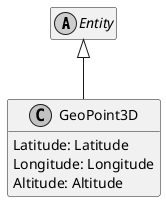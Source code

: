 ﻿@startuml
hide empty members
skinparam monochrome true
skinparam backgroundcolor transparent

abstract class Entity {
}

Entity <|-- GeoPoint3D

class GeoPoint3D {
    Latitude: Latitude
    Longitude: Longitude
    Altitude: Altitude
}

@enduml
